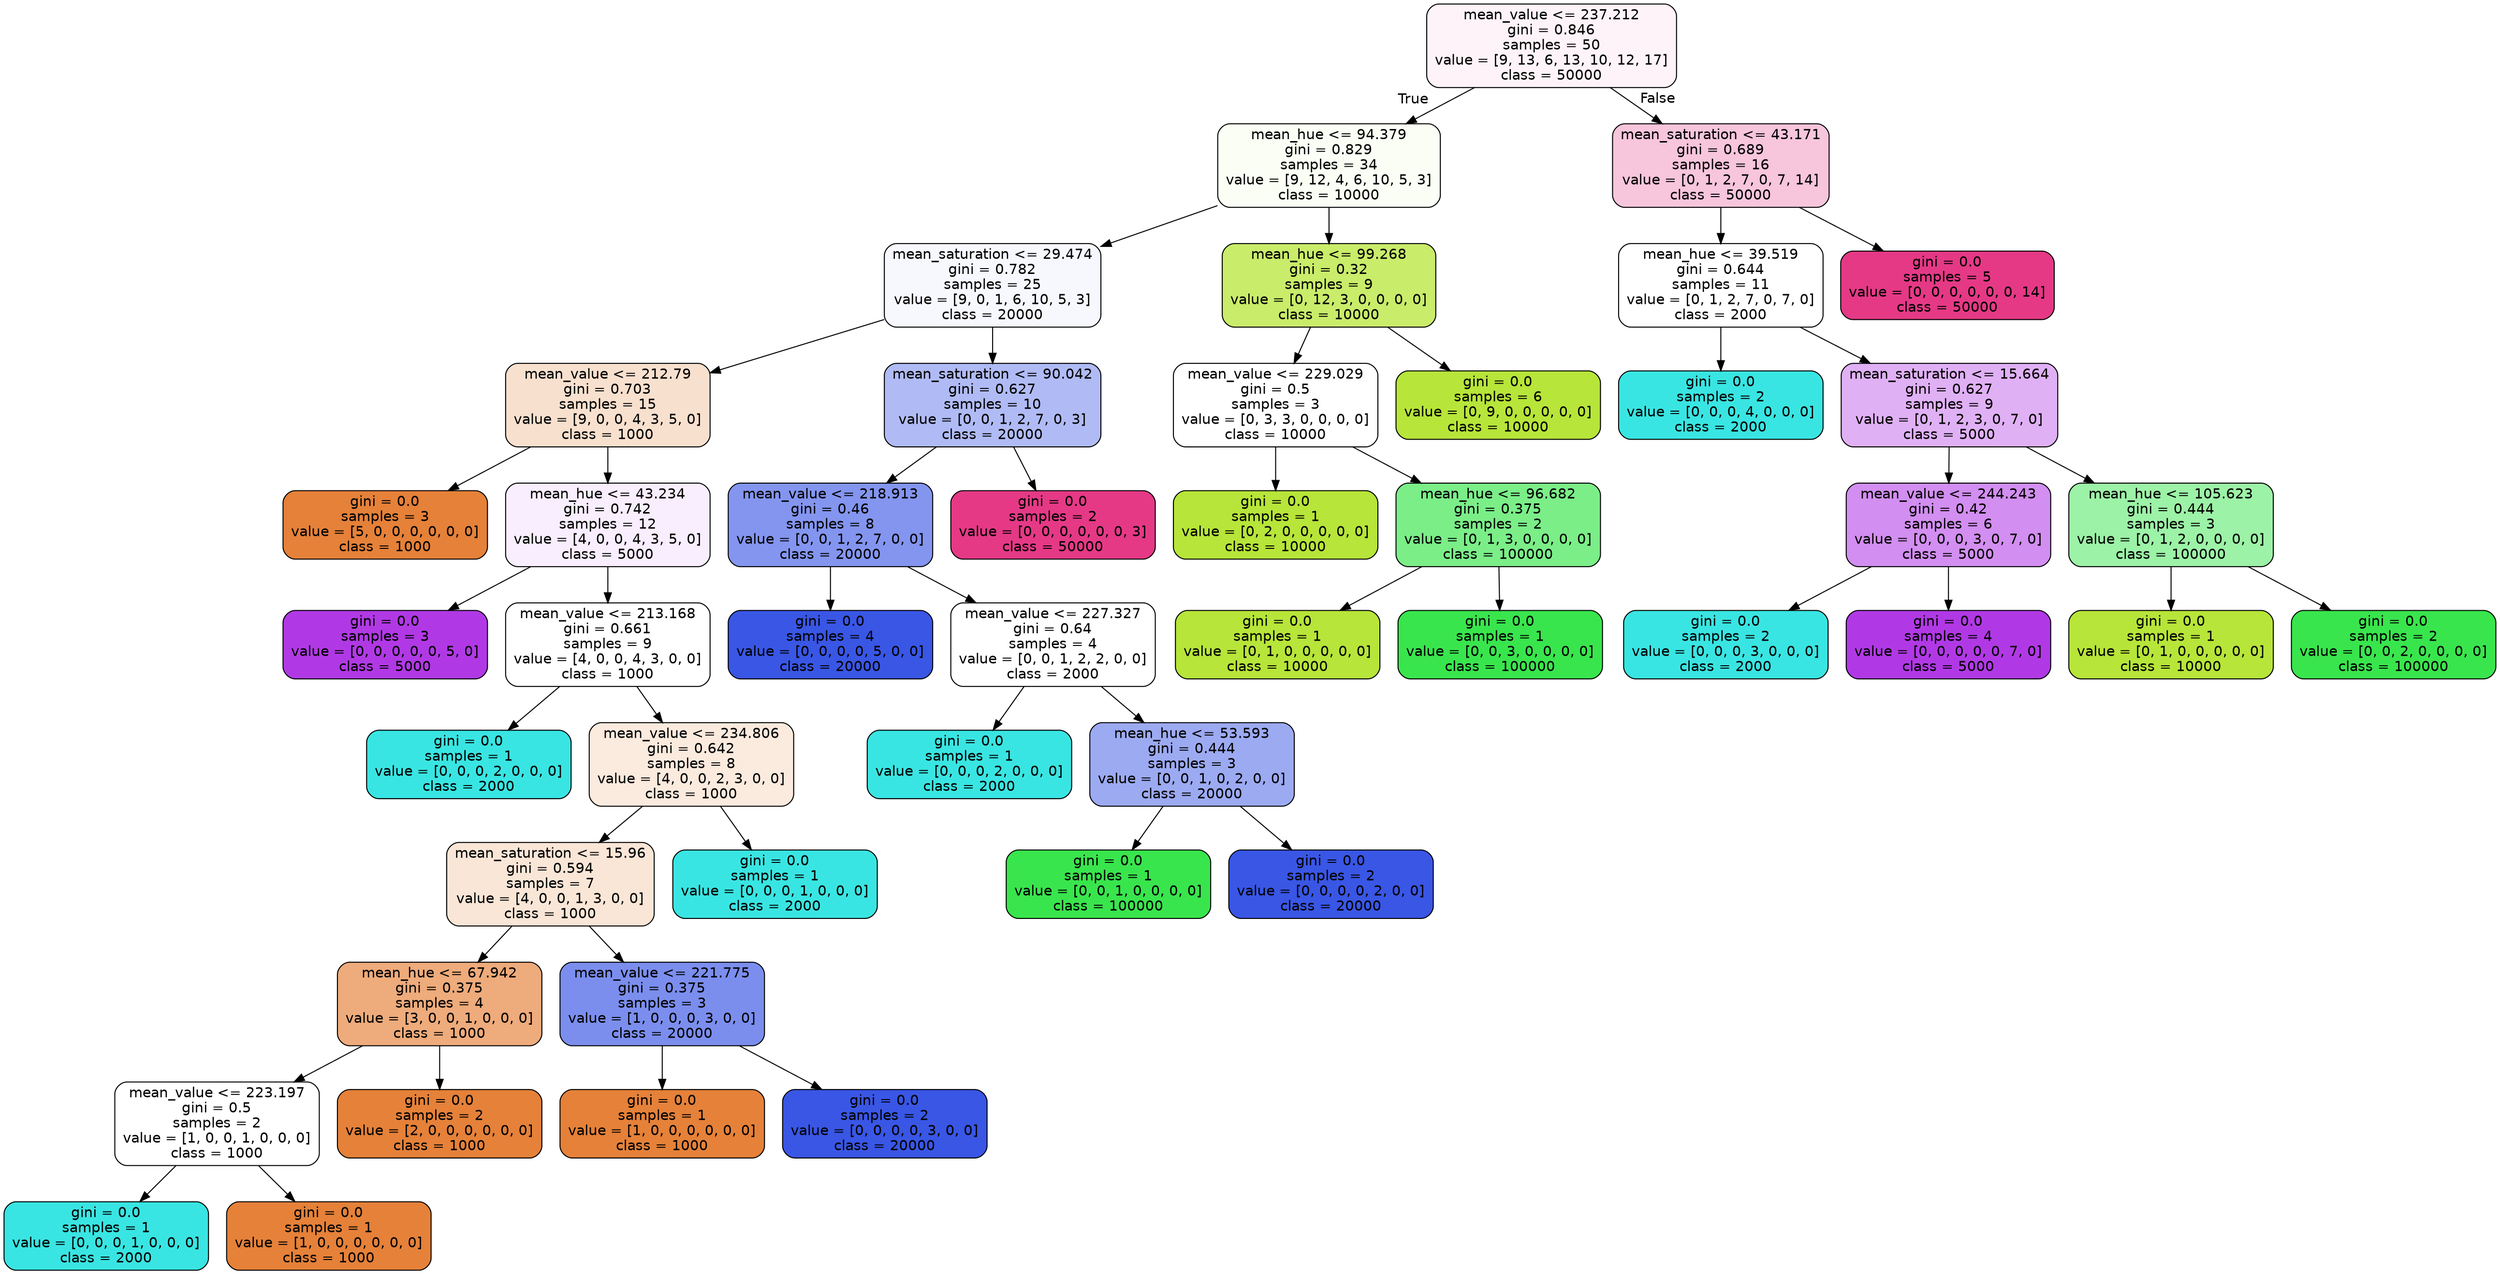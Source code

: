 digraph Tree {
node [shape=box, style="filled, rounded", color="black", fontname="helvetica"] ;
edge [fontname="helvetica"] ;
0 [label="mean_value <= 237.212\ngini = 0.846\nsamples = 50\nvalue = [9, 13, 6, 13, 10, 12, 17]\nclass = 50000", fillcolor="#fdf3f8"] ;
1 [label="mean_hue <= 94.379\ngini = 0.829\nsamples = 34\nvalue = [9, 12, 4, 6, 10, 5, 3]\nclass = 10000", fillcolor="#fbfef5"] ;
0 -> 1 [labeldistance=2.5, labelangle=45, headlabel="True"] ;
2 [label="mean_saturation <= 29.474\ngini = 0.782\nsamples = 25\nvalue = [9, 0, 1, 6, 10, 5, 3]\nclass = 20000", fillcolor="#f7f8fe"] ;
1 -> 2 ;
3 [label="mean_value <= 212.79\ngini = 0.703\nsamples = 15\nvalue = [9, 0, 0, 4, 3, 5, 0]\nclass = 1000", fillcolor="#f8e0ce"] ;
2 -> 3 ;
4 [label="gini = 0.0\nsamples = 3\nvalue = [5, 0, 0, 0, 0, 0, 0]\nclass = 1000", fillcolor="#e58139"] ;
3 -> 4 ;
5 [label="mean_hue <= 43.234\ngini = 0.742\nsamples = 12\nvalue = [4, 0, 0, 4, 3, 5, 0]\nclass = 5000", fillcolor="#f8eefd"] ;
3 -> 5 ;
6 [label="gini = 0.0\nsamples = 3\nvalue = [0, 0, 0, 0, 0, 5, 0]\nclass = 5000", fillcolor="#b139e5"] ;
5 -> 6 ;
7 [label="mean_value <= 213.168\ngini = 0.661\nsamples = 9\nvalue = [4, 0, 0, 4, 3, 0, 0]\nclass = 1000", fillcolor="#ffffff"] ;
5 -> 7 ;
8 [label="gini = 0.0\nsamples = 1\nvalue = [0, 0, 0, 2, 0, 0, 0]\nclass = 2000", fillcolor="#39e5e2"] ;
7 -> 8 ;
9 [label="mean_value <= 234.806\ngini = 0.642\nsamples = 8\nvalue = [4, 0, 0, 2, 3, 0, 0]\nclass = 1000", fillcolor="#fbeade"] ;
7 -> 9 ;
10 [label="mean_saturation <= 15.96\ngini = 0.594\nsamples = 7\nvalue = [4, 0, 0, 1, 3, 0, 0]\nclass = 1000", fillcolor="#fae6d7"] ;
9 -> 10 ;
11 [label="mean_hue <= 67.942\ngini = 0.375\nsamples = 4\nvalue = [3, 0, 0, 1, 0, 0, 0]\nclass = 1000", fillcolor="#eeab7b"] ;
10 -> 11 ;
12 [label="mean_value <= 223.197\ngini = 0.5\nsamples = 2\nvalue = [1, 0, 0, 1, 0, 0, 0]\nclass = 1000", fillcolor="#ffffff"] ;
11 -> 12 ;
13 [label="gini = 0.0\nsamples = 1\nvalue = [0, 0, 0, 1, 0, 0, 0]\nclass = 2000", fillcolor="#39e5e2"] ;
12 -> 13 ;
14 [label="gini = 0.0\nsamples = 1\nvalue = [1, 0, 0, 0, 0, 0, 0]\nclass = 1000", fillcolor="#e58139"] ;
12 -> 14 ;
15 [label="gini = 0.0\nsamples = 2\nvalue = [2, 0, 0, 0, 0, 0, 0]\nclass = 1000", fillcolor="#e58139"] ;
11 -> 15 ;
16 [label="mean_value <= 221.775\ngini = 0.375\nsamples = 3\nvalue = [1, 0, 0, 0, 3, 0, 0]\nclass = 20000", fillcolor="#7b8eee"] ;
10 -> 16 ;
17 [label="gini = 0.0\nsamples = 1\nvalue = [1, 0, 0, 0, 0, 0, 0]\nclass = 1000", fillcolor="#e58139"] ;
16 -> 17 ;
18 [label="gini = 0.0\nsamples = 2\nvalue = [0, 0, 0, 0, 3, 0, 0]\nclass = 20000", fillcolor="#3956e5"] ;
16 -> 18 ;
19 [label="gini = 0.0\nsamples = 1\nvalue = [0, 0, 0, 1, 0, 0, 0]\nclass = 2000", fillcolor="#39e5e2"] ;
9 -> 19 ;
20 [label="mean_saturation <= 90.042\ngini = 0.627\nsamples = 10\nvalue = [0, 0, 1, 2, 7, 0, 3]\nclass = 20000", fillcolor="#b0bbf5"] ;
2 -> 20 ;
21 [label="mean_value <= 218.913\ngini = 0.46\nsamples = 8\nvalue = [0, 0, 1, 2, 7, 0, 0]\nclass = 20000", fillcolor="#8395ef"] ;
20 -> 21 ;
22 [label="gini = 0.0\nsamples = 4\nvalue = [0, 0, 0, 0, 5, 0, 0]\nclass = 20000", fillcolor="#3956e5"] ;
21 -> 22 ;
23 [label="mean_value <= 227.327\ngini = 0.64\nsamples = 4\nvalue = [0, 0, 1, 2, 2, 0, 0]\nclass = 2000", fillcolor="#ffffff"] ;
21 -> 23 ;
24 [label="gini = 0.0\nsamples = 1\nvalue = [0, 0, 0, 2, 0, 0, 0]\nclass = 2000", fillcolor="#39e5e2"] ;
23 -> 24 ;
25 [label="mean_hue <= 53.593\ngini = 0.444\nsamples = 3\nvalue = [0, 0, 1, 0, 2, 0, 0]\nclass = 20000", fillcolor="#9caaf2"] ;
23 -> 25 ;
26 [label="gini = 0.0\nsamples = 1\nvalue = [0, 0, 1, 0, 0, 0, 0]\nclass = 100000", fillcolor="#39e54d"] ;
25 -> 26 ;
27 [label="gini = 0.0\nsamples = 2\nvalue = [0, 0, 0, 0, 2, 0, 0]\nclass = 20000", fillcolor="#3956e5"] ;
25 -> 27 ;
28 [label="gini = 0.0\nsamples = 2\nvalue = [0, 0, 0, 0, 0, 0, 3]\nclass = 50000", fillcolor="#e53986"] ;
20 -> 28 ;
29 [label="mean_hue <= 99.268\ngini = 0.32\nsamples = 9\nvalue = [0, 12, 3, 0, 0, 0, 0]\nclass = 10000", fillcolor="#c9ec6a"] ;
1 -> 29 ;
30 [label="mean_value <= 229.029\ngini = 0.5\nsamples = 3\nvalue = [0, 3, 3, 0, 0, 0, 0]\nclass = 10000", fillcolor="#ffffff"] ;
29 -> 30 ;
31 [label="gini = 0.0\nsamples = 1\nvalue = [0, 2, 0, 0, 0, 0, 0]\nclass = 10000", fillcolor="#b7e539"] ;
30 -> 31 ;
32 [label="mean_hue <= 96.682\ngini = 0.375\nsamples = 2\nvalue = [0, 1, 3, 0, 0, 0, 0]\nclass = 100000", fillcolor="#7bee88"] ;
30 -> 32 ;
33 [label="gini = 0.0\nsamples = 1\nvalue = [0, 1, 0, 0, 0, 0, 0]\nclass = 10000", fillcolor="#b7e539"] ;
32 -> 33 ;
34 [label="gini = 0.0\nsamples = 1\nvalue = [0, 0, 3, 0, 0, 0, 0]\nclass = 100000", fillcolor="#39e54d"] ;
32 -> 34 ;
35 [label="gini = 0.0\nsamples = 6\nvalue = [0, 9, 0, 0, 0, 0, 0]\nclass = 10000", fillcolor="#b7e539"] ;
29 -> 35 ;
36 [label="mean_saturation <= 43.171\ngini = 0.689\nsamples = 16\nvalue = [0, 1, 2, 7, 0, 7, 14]\nclass = 50000", fillcolor="#f7c5dc"] ;
0 -> 36 [labeldistance=2.5, labelangle=-45, headlabel="False"] ;
37 [label="mean_hue <= 39.519\ngini = 0.644\nsamples = 11\nvalue = [0, 1, 2, 7, 0, 7, 0]\nclass = 2000", fillcolor="#ffffff"] ;
36 -> 37 ;
38 [label="gini = 0.0\nsamples = 2\nvalue = [0, 0, 0, 4, 0, 0, 0]\nclass = 2000", fillcolor="#39e5e2"] ;
37 -> 38 ;
39 [label="mean_saturation <= 15.664\ngini = 0.627\nsamples = 9\nvalue = [0, 1, 2, 3, 0, 7, 0]\nclass = 5000", fillcolor="#e0b0f5"] ;
37 -> 39 ;
40 [label="mean_value <= 244.243\ngini = 0.42\nsamples = 6\nvalue = [0, 0, 0, 3, 0, 7, 0]\nclass = 5000", fillcolor="#d28ef0"] ;
39 -> 40 ;
41 [label="gini = 0.0\nsamples = 2\nvalue = [0, 0, 0, 3, 0, 0, 0]\nclass = 2000", fillcolor="#39e5e2"] ;
40 -> 41 ;
42 [label="gini = 0.0\nsamples = 4\nvalue = [0, 0, 0, 0, 0, 7, 0]\nclass = 5000", fillcolor="#b139e5"] ;
40 -> 42 ;
43 [label="mean_hue <= 105.623\ngini = 0.444\nsamples = 3\nvalue = [0, 1, 2, 0, 0, 0, 0]\nclass = 100000", fillcolor="#9cf2a6"] ;
39 -> 43 ;
44 [label="gini = 0.0\nsamples = 1\nvalue = [0, 1, 0, 0, 0, 0, 0]\nclass = 10000", fillcolor="#b7e539"] ;
43 -> 44 ;
45 [label="gini = 0.0\nsamples = 2\nvalue = [0, 0, 2, 0, 0, 0, 0]\nclass = 100000", fillcolor="#39e54d"] ;
43 -> 45 ;
46 [label="gini = 0.0\nsamples = 5\nvalue = [0, 0, 0, 0, 0, 0, 14]\nclass = 50000", fillcolor="#e53986"] ;
36 -> 46 ;
}